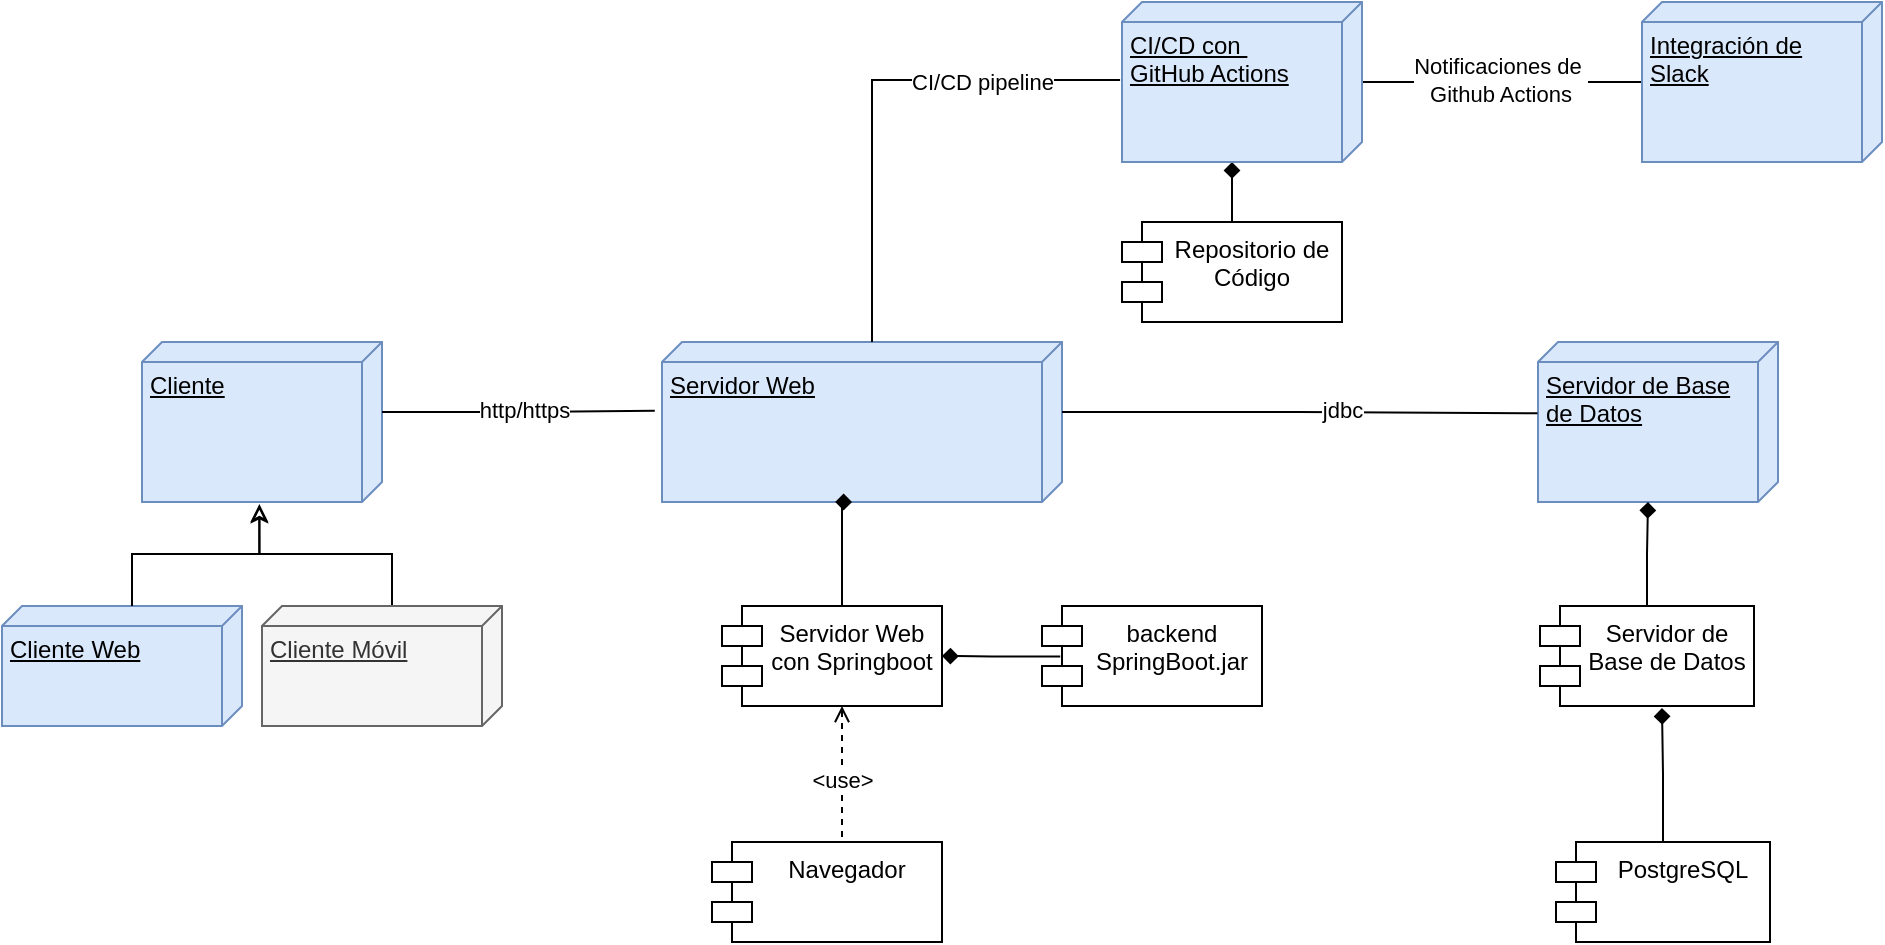 <mxfile version="24.2.1" type="github">
  <diagram name="Página-1" id="LKuQfen41EyOqSIA_ddR">
    <mxGraphModel dx="1985" dy="1954" grid="1" gridSize="10" guides="1" tooltips="1" connect="1" arrows="1" fold="1" page="1" pageScale="1" pageWidth="827" pageHeight="1169" math="0" shadow="0">
      <root>
        <mxCell id="0" />
        <mxCell id="1" parent="0" />
        <mxCell id="k5OJNTYzSq0aA97NthWQ-1" value="Servidor Web&lt;div&gt;con Springboot&lt;/div&gt;" style="shape=module;align=left;spacingLeft=20;align=center;verticalAlign=top;whiteSpace=wrap;html=1;" vertex="1" parent="1">
          <mxGeometry x="320" y="162" width="110" height="50" as="geometry" />
        </mxCell>
        <mxCell id="k5OJNTYzSq0aA97NthWQ-2" value="Cliente" style="verticalAlign=top;align=left;spacingTop=8;spacingLeft=2;spacingRight=12;shape=cube;size=10;direction=south;fontStyle=4;html=1;whiteSpace=wrap;fillColor=#dae8fc;strokeColor=#6c8ebf;" vertex="1" parent="1">
          <mxGeometry x="30" y="30" width="120" height="80" as="geometry" />
        </mxCell>
        <mxCell id="k5OJNTYzSq0aA97NthWQ-3" value="Servidor Web" style="verticalAlign=top;align=left;spacingTop=8;spacingLeft=2;spacingRight=12;shape=cube;size=10;direction=south;fontStyle=4;html=1;whiteSpace=wrap;fillColor=#dae8fc;strokeColor=#6c8ebf;" vertex="1" parent="1">
          <mxGeometry x="290" y="30" width="200" height="80" as="geometry" />
        </mxCell>
        <mxCell id="k5OJNTYzSq0aA97NthWQ-4" value="Servidor de Base de Datos" style="verticalAlign=top;align=left;spacingTop=8;spacingLeft=2;spacingRight=12;shape=cube;size=10;direction=south;fontStyle=4;html=1;whiteSpace=wrap;fillColor=#dae8fc;strokeColor=#6c8ebf;" vertex="1" parent="1">
          <mxGeometry x="728" y="30" width="120" height="80" as="geometry" />
        </mxCell>
        <mxCell id="k5OJNTYzSq0aA97NthWQ-11" value="Cliente Web" style="verticalAlign=top;align=left;spacingTop=8;spacingLeft=2;spacingRight=12;shape=cube;size=10;direction=south;fontStyle=4;html=1;whiteSpace=wrap;fillColor=#dae8fc;strokeColor=#6c8ebf;" vertex="1" parent="1">
          <mxGeometry x="-40" y="162" width="120" height="60" as="geometry" />
        </mxCell>
        <mxCell id="k5OJNTYzSq0aA97NthWQ-13" value="Servidor de Base de Datos" style="shape=module;align=left;spacingLeft=20;align=center;verticalAlign=top;whiteSpace=wrap;html=1;" vertex="1" parent="1">
          <mxGeometry x="729" y="162" width="107" height="50" as="geometry" />
        </mxCell>
        <mxCell id="k5OJNTYzSq0aA97NthWQ-14" value="PostgreSQL" style="shape=module;align=left;spacingLeft=20;align=center;verticalAlign=top;whiteSpace=wrap;html=1;" vertex="1" parent="1">
          <mxGeometry x="737" y="280" width="107" height="50" as="geometry" />
        </mxCell>
        <mxCell id="k5OJNTYzSq0aA97NthWQ-15" style="edgeStyle=orthogonalEdgeStyle;rounded=0;orthogonalLoop=1;jettySize=auto;html=1;exitX=0.5;exitY=0;exitDx=0;exitDy=0;entryX=0.57;entryY=1.02;entryDx=0;entryDy=0;entryPerimeter=0;endArrow=diamond;endFill=1;" edge="1" parent="1" source="k5OJNTYzSq0aA97NthWQ-14" target="k5OJNTYzSq0aA97NthWQ-13">
          <mxGeometry relative="1" as="geometry" />
        </mxCell>
        <mxCell id="k5OJNTYzSq0aA97NthWQ-28" style="edgeStyle=orthogonalEdgeStyle;rounded=0;orthogonalLoop=1;jettySize=auto;html=1;exitX=0.5;exitY=0;exitDx=0;exitDy=0;dashed=1;endArrow=open;endFill=0;" edge="1" parent="1" source="k5OJNTYzSq0aA97NthWQ-17">
          <mxGeometry relative="1" as="geometry">
            <mxPoint x="380" y="212" as="targetPoint" />
            <Array as="points">
              <mxPoint x="380" y="287" />
            </Array>
          </mxGeometry>
        </mxCell>
        <mxCell id="k5OJNTYzSq0aA97NthWQ-29" value="&amp;lt;use&amp;gt;" style="edgeLabel;html=1;align=center;verticalAlign=middle;resizable=0;points=[];" vertex="1" connectable="0" parent="k5OJNTYzSq0aA97NthWQ-28">
          <mxGeometry x="0.127" y="1" relative="1" as="geometry">
            <mxPoint x="1" y="-2" as="offset" />
          </mxGeometry>
        </mxCell>
        <mxCell id="k5OJNTYzSq0aA97NthWQ-17" value="Navegador" style="shape=module;align=left;spacingLeft=20;align=center;verticalAlign=top;whiteSpace=wrap;html=1;" vertex="1" parent="1">
          <mxGeometry x="315" y="280" width="115" height="50" as="geometry" />
        </mxCell>
        <mxCell id="k5OJNTYzSq0aA97NthWQ-43" value="" style="edgeStyle=orthogonalEdgeStyle;rounded=0;orthogonalLoop=1;jettySize=auto;html=1;endArrow=none;endFill=0;" edge="1" parent="1" source="k5OJNTYzSq0aA97NthWQ-18" target="k5OJNTYzSq0aA97NthWQ-20">
          <mxGeometry relative="1" as="geometry" />
        </mxCell>
        <mxCell id="k5OJNTYzSq0aA97NthWQ-51" value="Notificaciones de&amp;nbsp;&lt;div&gt;Github Actions&lt;/div&gt;" style="edgeLabel;html=1;align=center;verticalAlign=middle;resizable=0;points=[];" vertex="1" connectable="0" parent="k5OJNTYzSq0aA97NthWQ-43">
          <mxGeometry x="-0.097" y="-2" relative="1" as="geometry">
            <mxPoint x="6" y="-3" as="offset" />
          </mxGeometry>
        </mxCell>
        <mxCell id="k5OJNTYzSq0aA97NthWQ-62" style="edgeStyle=orthogonalEdgeStyle;rounded=0;orthogonalLoop=1;jettySize=auto;html=1;exitX=0;exitY=0;exitDx=80;exitDy=65;exitPerimeter=0;entryX=0.5;entryY=0;entryDx=0;entryDy=0;endArrow=none;endFill=0;startArrow=diamond;startFill=1;" edge="1" parent="1" source="k5OJNTYzSq0aA97NthWQ-18" target="k5OJNTYzSq0aA97NthWQ-61">
          <mxGeometry relative="1" as="geometry" />
        </mxCell>
        <mxCell id="k5OJNTYzSq0aA97NthWQ-18" value="CI/CD con&amp;nbsp;&lt;div&gt;GitHub Actions&lt;/div&gt;" style="verticalAlign=top;align=left;spacingTop=8;spacingLeft=2;spacingRight=12;shape=cube;size=10;direction=south;fontStyle=4;html=1;whiteSpace=wrap;fillColor=#dae8fc;strokeColor=#6c8ebf;" vertex="1" parent="1">
          <mxGeometry x="520" y="-140" width="120" height="80" as="geometry" />
        </mxCell>
        <mxCell id="k5OJNTYzSq0aA97NthWQ-20" value="Integración de Slack&lt;div&gt;&lt;br&gt;&lt;/div&gt;" style="verticalAlign=top;align=left;spacingTop=8;spacingLeft=2;spacingRight=12;shape=cube;size=10;direction=south;fontStyle=4;html=1;whiteSpace=wrap;fillColor=#dae8fc;strokeColor=#6c8ebf;" vertex="1" parent="1">
          <mxGeometry x="780" y="-140" width="120" height="80" as="geometry" />
        </mxCell>
        <mxCell id="k5OJNTYzSq0aA97NthWQ-23" style="edgeStyle=orthogonalEdgeStyle;rounded=0;orthogonalLoop=1;jettySize=auto;html=1;exitX=0;exitY=0;exitDx=35;exitDy=0;exitPerimeter=0;entryX=0.43;entryY=1.018;entryDx=0;entryDy=0;entryPerimeter=0;endArrow=none;endFill=0;" edge="1" parent="1" source="k5OJNTYzSq0aA97NthWQ-2" target="k5OJNTYzSq0aA97NthWQ-3">
          <mxGeometry relative="1" as="geometry" />
        </mxCell>
        <mxCell id="k5OJNTYzSq0aA97NthWQ-45" value="http/https" style="edgeLabel;html=1;align=center;verticalAlign=middle;resizable=0;points=[];" vertex="1" connectable="0" parent="k5OJNTYzSq0aA97NthWQ-23">
          <mxGeometry x="-0.009" y="-2" relative="1" as="geometry">
            <mxPoint x="3" y="-3" as="offset" />
          </mxGeometry>
        </mxCell>
        <mxCell id="k5OJNTYzSq0aA97NthWQ-25" style="edgeStyle=orthogonalEdgeStyle;rounded=0;orthogonalLoop=1;jettySize=auto;html=1;exitX=0;exitY=0;exitDx=35;exitDy=0;exitPerimeter=0;entryX=0.445;entryY=1.002;entryDx=0;entryDy=0;entryPerimeter=0;endArrow=none;endFill=0;" edge="1" parent="1" source="k5OJNTYzSq0aA97NthWQ-3" target="k5OJNTYzSq0aA97NthWQ-4">
          <mxGeometry relative="1" as="geometry" />
        </mxCell>
        <mxCell id="k5OJNTYzSq0aA97NthWQ-47" value="jdbc" style="edgeLabel;html=1;align=center;verticalAlign=middle;resizable=0;points=[];" vertex="1" connectable="0" parent="k5OJNTYzSq0aA97NthWQ-25">
          <mxGeometry x="0.29" relative="1" as="geometry">
            <mxPoint x="-13" y="-2" as="offset" />
          </mxGeometry>
        </mxCell>
        <mxCell id="k5OJNTYzSq0aA97NthWQ-27" style="edgeStyle=orthogonalEdgeStyle;rounded=0;orthogonalLoop=1;jettySize=auto;html=1;exitX=0.5;exitY=0;exitDx=0;exitDy=0;endArrow=diamond;endFill=1;curved=0;strokeColor=default;entryX=0;entryY=0;entryDx=80;entryDy=105;entryPerimeter=0;" edge="1" parent="1" source="k5OJNTYzSq0aA97NthWQ-1" target="k5OJNTYzSq0aA97NthWQ-3">
          <mxGeometry relative="1" as="geometry">
            <mxPoint x="360" y="110" as="targetPoint" />
            <Array as="points">
              <mxPoint x="380" y="162" />
              <mxPoint x="380" y="110" />
            </Array>
          </mxGeometry>
        </mxCell>
        <mxCell id="k5OJNTYzSq0aA97NthWQ-30" style="edgeStyle=orthogonalEdgeStyle;rounded=0;orthogonalLoop=1;jettySize=auto;html=1;exitX=0.5;exitY=0;exitDx=0;exitDy=0;entryX=0;entryY=0;entryDx=80;entryDy=65;entryPerimeter=0;endArrow=diamond;endFill=1;" edge="1" parent="1" source="k5OJNTYzSq0aA97NthWQ-13" target="k5OJNTYzSq0aA97NthWQ-4">
          <mxGeometry relative="1" as="geometry" />
        </mxCell>
        <mxCell id="k5OJNTYzSq0aA97NthWQ-68" style="edgeStyle=orthogonalEdgeStyle;rounded=0;orthogonalLoop=1;jettySize=auto;html=1;exitX=0.083;exitY=0.504;exitDx=0;exitDy=0;entryX=1;entryY=0.5;entryDx=0;entryDy=0;endArrow=diamond;endFill=1;exitPerimeter=0;" edge="1" parent="1" source="k5OJNTYzSq0aA97NthWQ-36" target="k5OJNTYzSq0aA97NthWQ-1">
          <mxGeometry relative="1" as="geometry" />
        </mxCell>
        <mxCell id="k5OJNTYzSq0aA97NthWQ-36" value="backend&lt;div&gt;SpringBoot.jar&lt;/div&gt;" style="shape=module;align=left;spacingLeft=20;align=center;verticalAlign=top;whiteSpace=wrap;html=1;" vertex="1" parent="1">
          <mxGeometry x="480" y="162" width="110" height="50" as="geometry" />
        </mxCell>
        <mxCell id="k5OJNTYzSq0aA97NthWQ-42" style="edgeStyle=orthogonalEdgeStyle;rounded=0;orthogonalLoop=1;jettySize=auto;html=1;exitX=0;exitY=0;exitDx=0;exitDy=95;exitPerimeter=0;entryX=0.488;entryY=1.008;entryDx=0;entryDy=0;entryPerimeter=0;endArrow=none;endFill=0;" edge="1" parent="1" source="k5OJNTYzSq0aA97NthWQ-3" target="k5OJNTYzSq0aA97NthWQ-18">
          <mxGeometry relative="1" as="geometry" />
        </mxCell>
        <mxCell id="k5OJNTYzSq0aA97NthWQ-53" value="CI/CD pipeline" style="edgeLabel;html=1;align=center;verticalAlign=middle;resizable=0;points=[];" vertex="1" connectable="0" parent="k5OJNTYzSq0aA97NthWQ-42">
          <mxGeometry x="0.119" y="2" relative="1" as="geometry">
            <mxPoint x="43" y="3" as="offset" />
          </mxGeometry>
        </mxCell>
        <mxCell id="k5OJNTYzSq0aA97NthWQ-61" value="Repositorio de Código" style="shape=module;align=left;spacingLeft=20;align=center;verticalAlign=top;whiteSpace=wrap;html=1;" vertex="1" parent="1">
          <mxGeometry x="520" y="-30" width="110" height="50" as="geometry" />
        </mxCell>
        <mxCell id="k5OJNTYzSq0aA97NthWQ-64" style="edgeStyle=orthogonalEdgeStyle;rounded=0;orthogonalLoop=1;jettySize=auto;html=1;exitX=0;exitY=0;exitDx=0;exitDy=55;exitPerimeter=0;entryX=1.013;entryY=0.511;entryDx=0;entryDy=0;entryPerimeter=0;endArrow=classic;endFill=0;" edge="1" parent="1" source="k5OJNTYzSq0aA97NthWQ-63" target="k5OJNTYzSq0aA97NthWQ-2">
          <mxGeometry relative="1" as="geometry">
            <mxPoint x="150" y="130" as="targetPoint" />
          </mxGeometry>
        </mxCell>
        <mxCell id="k5OJNTYzSq0aA97NthWQ-63" value="Cliente Móvil" style="verticalAlign=top;align=left;spacingTop=8;spacingLeft=2;spacingRight=12;shape=cube;size=10;direction=south;fontStyle=4;html=1;whiteSpace=wrap;fillColor=#f5f5f5;strokeColor=#666666;fontColor=#333333;" vertex="1" parent="1">
          <mxGeometry x="90" y="162" width="120" height="60" as="geometry" />
        </mxCell>
        <mxCell id="k5OJNTYzSq0aA97NthWQ-66" style="edgeStyle=orthogonalEdgeStyle;rounded=0;orthogonalLoop=1;jettySize=auto;html=1;exitX=0;exitY=0;exitDx=0;exitDy=55;exitPerimeter=0;entryX=1.021;entryY=0.511;entryDx=0;entryDy=0;entryPerimeter=0;endArrow=classic;endFill=0;" edge="1" parent="1" source="k5OJNTYzSq0aA97NthWQ-11" target="k5OJNTYzSq0aA97NthWQ-2">
          <mxGeometry relative="1" as="geometry" />
        </mxCell>
      </root>
    </mxGraphModel>
  </diagram>
</mxfile>
